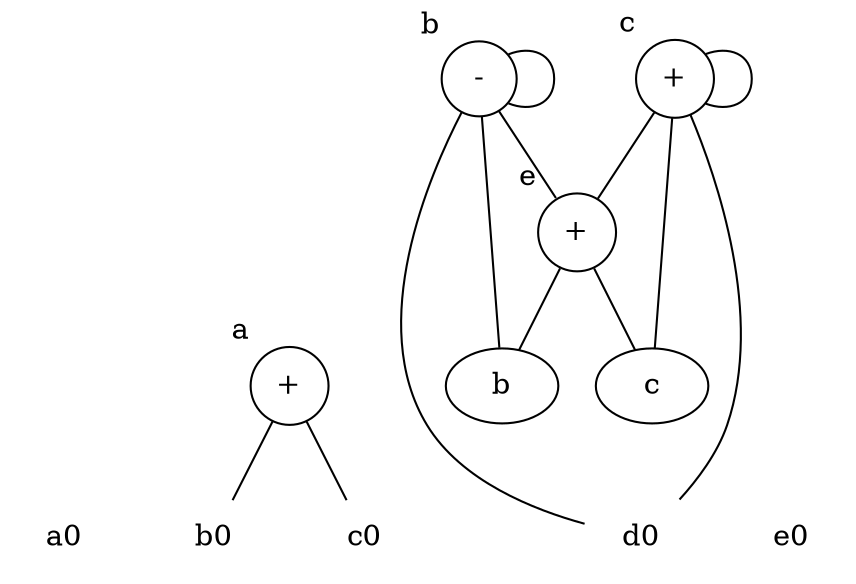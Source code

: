 graph g {
  a0 [label="a0", shape="none"]
  b0 [label="b0", shape="none"]
  c0 [label="c0", shape="none"]
  0 [label="+", xlabel="a", shape="circle"]
  d0 [label="d0", shape="none"]
  1 [label="-", xlabel="b", shape="circle"]
  2 [label="+", xlabel="c", shape="circle"]
  e0 [label="e0", shape="none"]
  3 [label="+", xlabel="e", shape="circle"]
  3 -- b
  1 -- b
  1 -- 1
  1 -- d0
  1 -- 3
  0 -- c0
  2 -- 2
  0 -- b0
  2 -- c
  2 -- 3
  2 -- d0
  3 -- c
  {rank=sink e0 d0 c0 b0 a0 }
}
